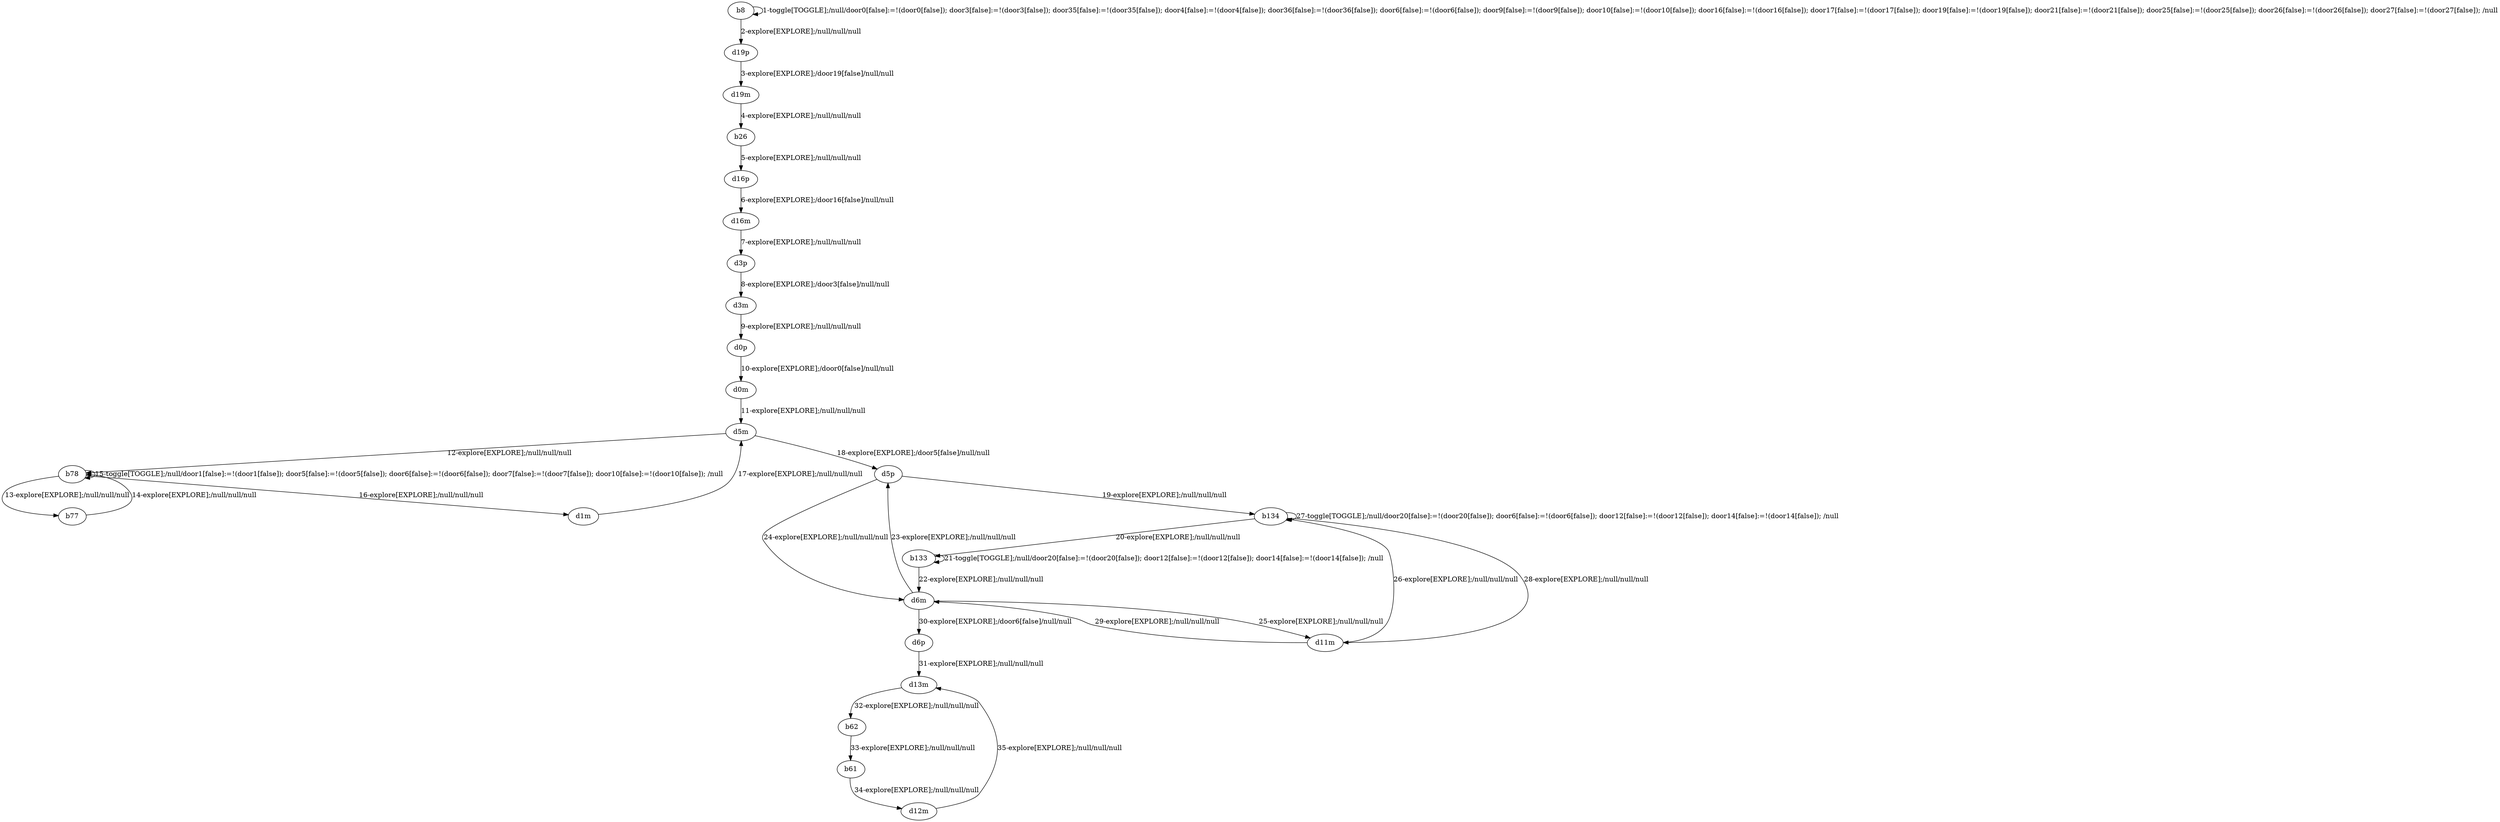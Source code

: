 # Total number of goals covered by this test: 1
# d12m --> d13m

digraph g {
"b8" -> "b8" [label = "1-toggle[TOGGLE];/null/door0[false]:=!(door0[false]); door3[false]:=!(door3[false]); door35[false]:=!(door35[false]); door4[false]:=!(door4[false]); door36[false]:=!(door36[false]); door6[false]:=!(door6[false]); door9[false]:=!(door9[false]); door10[false]:=!(door10[false]); door16[false]:=!(door16[false]); door17[false]:=!(door17[false]); door19[false]:=!(door19[false]); door21[false]:=!(door21[false]); door25[false]:=!(door25[false]); door26[false]:=!(door26[false]); door27[false]:=!(door27[false]); /null"];
"b8" -> "d19p" [label = "2-explore[EXPLORE];/null/null/null"];
"d19p" -> "d19m" [label = "3-explore[EXPLORE];/door19[false]/null/null"];
"d19m" -> "b26" [label = "4-explore[EXPLORE];/null/null/null"];
"b26" -> "d16p" [label = "5-explore[EXPLORE];/null/null/null"];
"d16p" -> "d16m" [label = "6-explore[EXPLORE];/door16[false]/null/null"];
"d16m" -> "d3p" [label = "7-explore[EXPLORE];/null/null/null"];
"d3p" -> "d3m" [label = "8-explore[EXPLORE];/door3[false]/null/null"];
"d3m" -> "d0p" [label = "9-explore[EXPLORE];/null/null/null"];
"d0p" -> "d0m" [label = "10-explore[EXPLORE];/door0[false]/null/null"];
"d0m" -> "d5m" [label = "11-explore[EXPLORE];/null/null/null"];
"d5m" -> "b78" [label = "12-explore[EXPLORE];/null/null/null"];
"b78" -> "b77" [label = "13-explore[EXPLORE];/null/null/null"];
"b77" -> "b78" [label = "14-explore[EXPLORE];/null/null/null"];
"b78" -> "b78" [label = "15-toggle[TOGGLE];/null/door1[false]:=!(door1[false]); door5[false]:=!(door5[false]); door6[false]:=!(door6[false]); door7[false]:=!(door7[false]); door10[false]:=!(door10[false]); /null"];
"b78" -> "d1m" [label = "16-explore[EXPLORE];/null/null/null"];
"d1m" -> "d5m" [label = "17-explore[EXPLORE];/null/null/null"];
"d5m" -> "d5p" [label = "18-explore[EXPLORE];/door5[false]/null/null"];
"d5p" -> "b134" [label = "19-explore[EXPLORE];/null/null/null"];
"b134" -> "b133" [label = "20-explore[EXPLORE];/null/null/null"];
"b133" -> "b133" [label = "21-toggle[TOGGLE];/null/door20[false]:=!(door20[false]); door12[false]:=!(door12[false]); door14[false]:=!(door14[false]); /null"];
"b133" -> "d6m" [label = "22-explore[EXPLORE];/null/null/null"];
"d6m" -> "d5p" [label = "23-explore[EXPLORE];/null/null/null"];
"d5p" -> "d6m" [label = "24-explore[EXPLORE];/null/null/null"];
"d6m" -> "d11m" [label = "25-explore[EXPLORE];/null/null/null"];
"d11m" -> "b134" [label = "26-explore[EXPLORE];/null/null/null"];
"b134" -> "b134" [label = "27-toggle[TOGGLE];/null/door20[false]:=!(door20[false]); door6[false]:=!(door6[false]); door12[false]:=!(door12[false]); door14[false]:=!(door14[false]); /null"];
"b134" -> "d11m" [label = "28-explore[EXPLORE];/null/null/null"];
"d11m" -> "d6m" [label = "29-explore[EXPLORE];/null/null/null"];
"d6m" -> "d6p" [label = "30-explore[EXPLORE];/door6[false]/null/null"];
"d6p" -> "d13m" [label = "31-explore[EXPLORE];/null/null/null"];
"d13m" -> "b62" [label = "32-explore[EXPLORE];/null/null/null"];
"b62" -> "b61" [label = "33-explore[EXPLORE];/null/null/null"];
"b61" -> "d12m" [label = "34-explore[EXPLORE];/null/null/null"];
"d12m" -> "d13m" [label = "35-explore[EXPLORE];/null/null/null"];
}